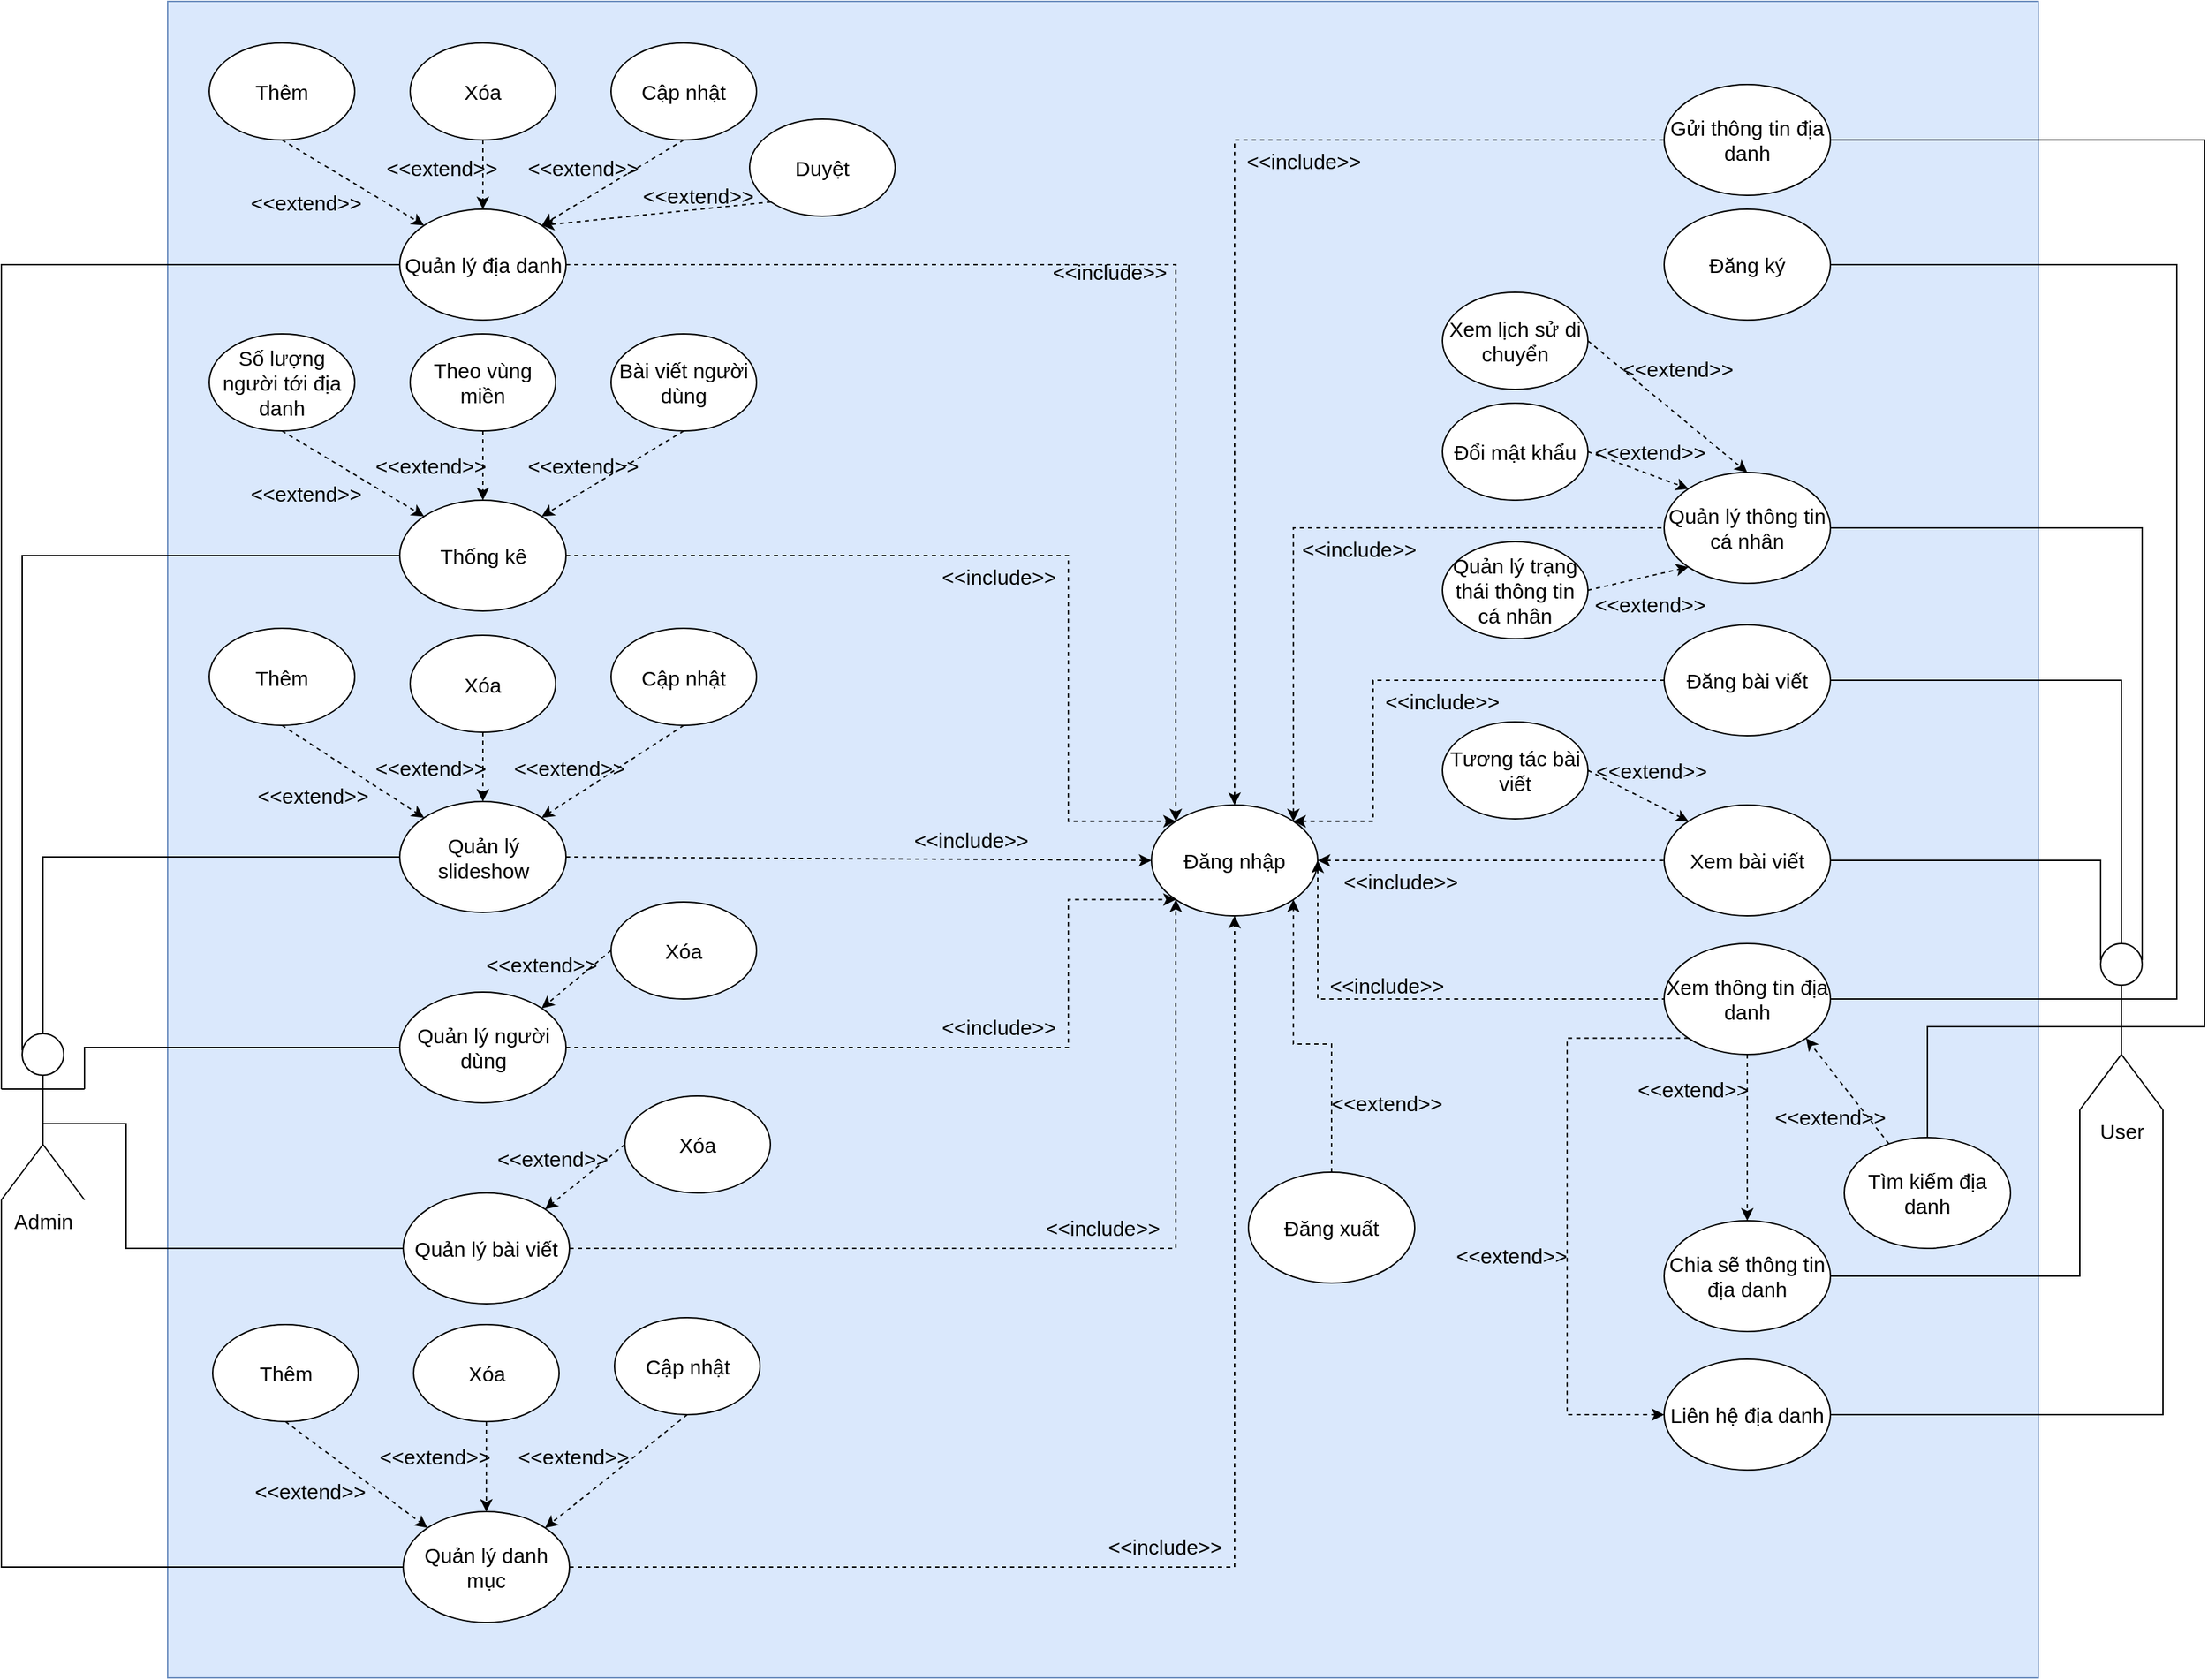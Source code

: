 <mxfile version="15.9.2" type="github" pages="2">
  <diagram id="ZoCcm9P61qJxw9AB6gbg" name="Use_Case">
    <mxGraphModel dx="2363" dy="2658" grid="1" gridSize="10" guides="1" tooltips="1" connect="1" arrows="1" fold="1" page="1" pageScale="1" pageWidth="827" pageHeight="1169" math="0" shadow="0">
      <root>
        <mxCell id="0" />
        <mxCell id="1" parent="0" />
        <mxCell id="cfHNII8UEnAriDM6BA4c-7" value="" style="rounded=0;whiteSpace=wrap;html=1;fontSize=15;fillColor=#dae8fc;strokeColor=#6c8ebf;" parent="1" vertex="1">
          <mxGeometry x="170" y="-140" width="1350" height="1210" as="geometry" />
        </mxCell>
        <mxCell id="fL3uRtifyiYJJLekXlYE-1" value="Admin" style="shape=umlActor;verticalLabelPosition=bottom;verticalAlign=top;html=1;outlineConnect=0;fontSize=15;" parent="1" vertex="1">
          <mxGeometry x="50" y="605" width="60" height="120" as="geometry" />
        </mxCell>
        <mxCell id="cfHNII8UEnAriDM6BA4c-1" value="User" style="shape=umlActor;verticalLabelPosition=bottom;verticalAlign=top;html=1;outlineConnect=0;fontSize=15;" parent="1" vertex="1">
          <mxGeometry x="1550" y="540" width="60" height="120" as="geometry" />
        </mxCell>
        <mxCell id="cfHNII8UEnAriDM6BA4c-2" value="Đăng ký" style="ellipse;whiteSpace=wrap;html=1;fontSize=15;" parent="1" vertex="1">
          <mxGeometry x="1250" y="10" width="120" height="80" as="geometry" />
        </mxCell>
        <mxCell id="cfHNII8UEnAriDM6BA4c-3" value="Đăng nhập" style="ellipse;whiteSpace=wrap;html=1;fontSize=15;" parent="1" vertex="1">
          <mxGeometry x="880" y="440" width="120" height="80" as="geometry" />
        </mxCell>
        <mxCell id="cfHNII8UEnAriDM6BA4c-4" value="Quản lý thông tin cá nhân" style="ellipse;whiteSpace=wrap;html=1;fontSize=15;" parent="1" vertex="1">
          <mxGeometry x="1250" y="200" width="120" height="80" as="geometry" />
        </mxCell>
        <mxCell id="cfHNII8UEnAriDM6BA4c-5" value="Đổi mật khẩu" style="ellipse;whiteSpace=wrap;html=1;fontSize=15;" parent="1" vertex="1">
          <mxGeometry x="1090" y="150" width="105" height="70" as="geometry" />
        </mxCell>
        <mxCell id="cfHNII8UEnAriDM6BA4c-6" value="" style="endArrow=none;html=1;rounded=0;fontSize=15;entryX=1;entryY=0.333;entryDx=0;entryDy=0;entryPerimeter=0;exitX=1;exitY=0.5;exitDx=0;exitDy=0;edgeStyle=orthogonalEdgeStyle;" parent="1" source="cfHNII8UEnAriDM6BA4c-2" target="cfHNII8UEnAriDM6BA4c-1" edge="1">
          <mxGeometry width="50" height="50" relative="1" as="geometry">
            <mxPoint x="1460" y="210" as="sourcePoint" />
            <mxPoint x="1510" y="160" as="targetPoint" />
          </mxGeometry>
        </mxCell>
        <mxCell id="cfHNII8UEnAriDM6BA4c-8" value="Đăng xuất" style="ellipse;whiteSpace=wrap;html=1;fontSize=15;" parent="1" vertex="1">
          <mxGeometry x="950" y="705" width="120" height="80" as="geometry" />
        </mxCell>
        <mxCell id="cfHNII8UEnAriDM6BA4c-10" value="" style="endArrow=classic;dashed=1;html=1;rounded=0;fontSize=15;entryX=1;entryY=1;entryDx=0;entryDy=0;exitX=0.5;exitY=0;exitDx=0;exitDy=0;endFill=1;edgeStyle=orthogonalEdgeStyle;" parent="1" source="cfHNII8UEnAriDM6BA4c-8" target="cfHNII8UEnAriDM6BA4c-3" edge="1">
          <mxGeometry width="50" height="50" relative="1" as="geometry">
            <mxPoint x="1440" y="70" as="sourcePoint" />
            <mxPoint x="1500" y="70" as="targetPoint" />
          </mxGeometry>
        </mxCell>
        <mxCell id="cfHNII8UEnAriDM6BA4c-13" value="Quản lý trạng thái thông tin cá nhân" style="ellipse;whiteSpace=wrap;html=1;fontSize=15;" parent="1" vertex="1">
          <mxGeometry x="1090" y="250" width="105" height="70" as="geometry" />
        </mxCell>
        <mxCell id="cfHNII8UEnAriDM6BA4c-15" value="Đăng bài viết" style="ellipse;whiteSpace=wrap;html=1;fontSize=15;" parent="1" vertex="1">
          <mxGeometry x="1250" y="310" width="120" height="80" as="geometry" />
        </mxCell>
        <mxCell id="cfHNII8UEnAriDM6BA4c-19" value="" style="endArrow=none;html=1;rounded=0;fontSize=15;entryX=0.75;entryY=0.1;entryDx=0;entryDy=0;entryPerimeter=0;exitX=1;exitY=0.5;exitDx=0;exitDy=0;edgeStyle=orthogonalEdgeStyle;" parent="1" source="cfHNII8UEnAriDM6BA4c-4" target="cfHNII8UEnAriDM6BA4c-1" edge="1">
          <mxGeometry width="50" height="50" relative="1" as="geometry">
            <mxPoint x="1510" y="100" as="sourcePoint" />
            <mxPoint x="1620" y="350" as="targetPoint" />
          </mxGeometry>
        </mxCell>
        <mxCell id="cfHNII8UEnAriDM6BA4c-20" value="" style="endArrow=classic;dashed=1;html=1;rounded=0;fontSize=15;entryX=0;entryY=0;entryDx=0;entryDy=0;exitX=1;exitY=0.5;exitDx=0;exitDy=0;endFill=1;" parent="1" source="cfHNII8UEnAriDM6BA4c-5" target="cfHNII8UEnAriDM6BA4c-4" edge="1">
          <mxGeometry width="50" height="50" relative="1" as="geometry">
            <mxPoint x="1320" y="10" as="sourcePoint" />
            <mxPoint x="1320" y="60" as="targetPoint" />
          </mxGeometry>
        </mxCell>
        <mxCell id="cfHNII8UEnAriDM6BA4c-21" value="" style="endArrow=classic;dashed=1;html=1;rounded=0;fontSize=15;entryX=0;entryY=1;entryDx=0;entryDy=0;exitX=1;exitY=0.5;exitDx=0;exitDy=0;endFill=1;" parent="1" source="cfHNII8UEnAriDM6BA4c-13" target="cfHNII8UEnAriDM6BA4c-4" edge="1">
          <mxGeometry width="50" height="50" relative="1" as="geometry">
            <mxPoint x="1330" y="20" as="sourcePoint" />
            <mxPoint x="1330" y="70" as="targetPoint" />
          </mxGeometry>
        </mxCell>
        <mxCell id="cfHNII8UEnAriDM6BA4c-22" value="" style="endArrow=none;html=1;rounded=0;fontSize=15;entryX=0.5;entryY=0;entryDx=0;entryDy=0;entryPerimeter=0;exitX=1;exitY=0.5;exitDx=0;exitDy=0;edgeStyle=orthogonalEdgeStyle;" parent="1" source="cfHNII8UEnAriDM6BA4c-15" target="cfHNII8UEnAriDM6BA4c-1" edge="1">
          <mxGeometry width="50" height="50" relative="1" as="geometry">
            <mxPoint x="1320" y="230" as="sourcePoint" />
            <mxPoint x="1605" y="422" as="targetPoint" />
            <Array as="points">
              <mxPoint x="1580" y="350" />
            </Array>
          </mxGeometry>
        </mxCell>
        <mxCell id="cfHNII8UEnAriDM6BA4c-23" value="Tương tác bài viết" style="ellipse;whiteSpace=wrap;html=1;fontSize=15;" parent="1" vertex="1">
          <mxGeometry x="1090" y="380" width="105" height="70" as="geometry" />
        </mxCell>
        <mxCell id="cfHNII8UEnAriDM6BA4c-25" value="Xem bài viết" style="ellipse;whiteSpace=wrap;html=1;fontSize=15;" parent="1" vertex="1">
          <mxGeometry x="1250" y="440" width="120" height="80" as="geometry" />
        </mxCell>
        <mxCell id="cfHNII8UEnAriDM6BA4c-27" value="Xem thông tin địa danh" style="ellipse;whiteSpace=wrap;html=1;fontSize=15;" parent="1" vertex="1">
          <mxGeometry x="1250" y="540" width="120" height="80" as="geometry" />
        </mxCell>
        <mxCell id="cfHNII8UEnAriDM6BA4c-28" value="Chia sẽ thông tin địa danh" style="ellipse;whiteSpace=wrap;html=1;fontSize=15;" parent="1" vertex="1">
          <mxGeometry x="1250" y="740" width="120" height="80" as="geometry" />
        </mxCell>
        <mxCell id="cfHNII8UEnAriDM6BA4c-29" value="" style="endArrow=classic;dashed=1;html=1;rounded=0;fontSize=15;entryX=0;entryY=0;entryDx=0;entryDy=0;exitX=1;exitY=0.5;exitDx=0;exitDy=0;endFill=1;" parent="1" source="cfHNII8UEnAriDM6BA4c-23" target="cfHNII8UEnAriDM6BA4c-25" edge="1">
          <mxGeometry width="50" height="50" relative="1" as="geometry">
            <mxPoint x="1205" y="255" as="sourcePoint" />
            <mxPoint x="1277.574" y="248.284" as="targetPoint" />
          </mxGeometry>
        </mxCell>
        <mxCell id="cfHNII8UEnAriDM6BA4c-31" value="" style="endArrow=none;html=1;rounded=0;fontSize=15;exitX=1;exitY=0.5;exitDx=0;exitDy=0;edgeStyle=orthogonalEdgeStyle;entryX=0;entryY=1;entryDx=0;entryDy=0;entryPerimeter=0;" parent="1" source="cfHNII8UEnAriDM6BA4c-28" target="cfHNII8UEnAriDM6BA4c-1" edge="1">
          <mxGeometry width="50" height="50" relative="1" as="geometry">
            <mxPoint x="1320" y="590" as="sourcePoint" />
            <mxPoint x="1550" y="560" as="targetPoint" />
            <Array as="points">
              <mxPoint x="1550" y="780" />
            </Array>
          </mxGeometry>
        </mxCell>
        <mxCell id="cfHNII8UEnAriDM6BA4c-32" value="Liên hệ địa danh" style="ellipse;whiteSpace=wrap;html=1;fontSize=15;" parent="1" vertex="1">
          <mxGeometry x="1250" y="840" width="120" height="80" as="geometry" />
        </mxCell>
        <mxCell id="cfHNII8UEnAriDM6BA4c-33" value="" style="endArrow=none;html=1;rounded=0;fontSize=15;exitX=1;exitY=0.5;exitDx=0;exitDy=0;edgeStyle=orthogonalEdgeStyle;" parent="1" source="cfHNII8UEnAriDM6BA4c-32" edge="1">
          <mxGeometry width="50" height="50" relative="1" as="geometry">
            <mxPoint x="1310" y="840" as="sourcePoint" />
            <mxPoint x="1610" y="660" as="targetPoint" />
            <Array as="points">
              <mxPoint x="1610" y="880" />
            </Array>
          </mxGeometry>
        </mxCell>
        <mxCell id="cfHNII8UEnAriDM6BA4c-34" value="" style="endArrow=none;dashed=1;html=1;rounded=0;fontSize=15;entryX=0;entryY=0.5;entryDx=0;entryDy=0;endFill=0;edgeStyle=orthogonalEdgeStyle;exitX=1;exitY=0;exitDx=0;exitDy=0;elbow=vertical;startArrow=classic;startFill=1;" parent="1" source="cfHNII8UEnAriDM6BA4c-3" target="cfHNII8UEnAriDM6BA4c-4" edge="1">
          <mxGeometry width="50" height="50" relative="1" as="geometry">
            <mxPoint x="920" y="480" as="sourcePoint" />
            <mxPoint x="1260" y="100" as="targetPoint" />
            <Array as="points">
              <mxPoint x="982" y="240" />
            </Array>
          </mxGeometry>
        </mxCell>
        <mxCell id="cfHNII8UEnAriDM6BA4c-35" value="" style="endArrow=none;dashed=1;html=1;rounded=0;fontSize=15;entryX=0;entryY=0.5;entryDx=0;entryDy=0;endFill=0;edgeStyle=orthogonalEdgeStyle;exitX=1;exitY=0;exitDx=0;exitDy=0;startArrow=classic;startFill=1;" parent="1" source="cfHNII8UEnAriDM6BA4c-3" target="cfHNII8UEnAriDM6BA4c-15" edge="1">
          <mxGeometry width="50" height="50" relative="1" as="geometry">
            <mxPoint x="930" y="470" as="sourcePoint" />
            <mxPoint x="1260" y="230" as="targetPoint" />
            <Array as="points">
              <mxPoint x="1040" y="452" />
              <mxPoint x="1040" y="350" />
            </Array>
          </mxGeometry>
        </mxCell>
        <mxCell id="cfHNII8UEnAriDM6BA4c-36" value="" style="endArrow=none;dashed=1;html=1;rounded=0;fontSize=15;entryX=0;entryY=0.5;entryDx=0;entryDy=0;endFill=0;edgeStyle=orthogonalEdgeStyle;exitX=1;exitY=0.5;exitDx=0;exitDy=0;startArrow=classic;startFill=1;" parent="1" source="cfHNII8UEnAriDM6BA4c-3" target="cfHNII8UEnAriDM6BA4c-25" edge="1">
          <mxGeometry width="50" height="50" relative="1" as="geometry">
            <mxPoint x="932.426" y="461.716" as="sourcePoint" />
            <mxPoint x="1260" y="350" as="targetPoint" />
            <Array as="points">
              <mxPoint x="1090" y="480" />
              <mxPoint x="1090" y="480" />
            </Array>
          </mxGeometry>
        </mxCell>
        <mxCell id="cfHNII8UEnAriDM6BA4c-37" value="" style="endArrow=none;dashed=1;html=1;rounded=0;fontSize=15;entryX=0;entryY=0.5;entryDx=0;entryDy=0;endFill=0;edgeStyle=orthogonalEdgeStyle;exitX=1;exitY=0.5;exitDx=0;exitDy=0;startArrow=classic;startFill=1;" parent="1" source="cfHNII8UEnAriDM6BA4c-3" target="cfHNII8UEnAriDM6BA4c-27" edge="1">
          <mxGeometry width="50" height="50" relative="1" as="geometry">
            <mxPoint x="922.426" y="478.284" as="sourcePoint" />
            <mxPoint x="1260" y="460" as="targetPoint" />
            <Array as="points">
              <mxPoint x="1000" y="580" />
            </Array>
          </mxGeometry>
        </mxCell>
        <mxCell id="cfHNII8UEnAriDM6BA4c-38" value="" style="endArrow=classic;dashed=1;html=1;rounded=0;fontSize=15;entryX=0.5;entryY=0;entryDx=0;entryDy=0;endFill=1;edgeStyle=orthogonalEdgeStyle;exitX=0.5;exitY=1;exitDx=0;exitDy=0;" parent="1" source="cfHNII8UEnAriDM6BA4c-27" target="cfHNII8UEnAriDM6BA4c-28" edge="1">
          <mxGeometry width="50" height="50" relative="1" as="geometry">
            <mxPoint x="932.426" y="488.284" as="sourcePoint" />
            <mxPoint x="1260" y="590" as="targetPoint" />
            <Array as="points">
              <mxPoint x="1310" y="650" />
              <mxPoint x="1310" y="650" />
            </Array>
          </mxGeometry>
        </mxCell>
        <mxCell id="cfHNII8UEnAriDM6BA4c-39" value="" style="endArrow=classic;dashed=1;html=1;rounded=0;fontSize=15;entryX=0;entryY=0.5;entryDx=0;entryDy=0;endFill=1;edgeStyle=orthogonalEdgeStyle;exitX=0;exitY=1;exitDx=0;exitDy=0;" parent="1" source="cfHNII8UEnAriDM6BA4c-27" target="cfHNII8UEnAriDM6BA4c-32" edge="1">
          <mxGeometry width="50" height="50" relative="1" as="geometry">
            <mxPoint x="890" y="500" as="sourcePoint" />
            <mxPoint x="1250" y="840" as="targetPoint" />
            <Array as="points">
              <mxPoint x="1180" y="608" />
              <mxPoint x="1180" y="880" />
            </Array>
          </mxGeometry>
        </mxCell>
        <mxCell id="cfHNII8UEnAriDM6BA4c-42" value="" style="endArrow=none;html=1;rounded=0;fontSize=15;entryX=0.25;entryY=0.1;entryDx=0;entryDy=0;exitX=1;exitY=0.5;exitDx=0;exitDy=0;edgeStyle=orthogonalEdgeStyle;entryPerimeter=0;" parent="1" source="cfHNII8UEnAriDM6BA4c-25" target="cfHNII8UEnAriDM6BA4c-1" edge="1">
          <mxGeometry width="50" height="50" relative="1" as="geometry">
            <mxPoint x="1320" y="360" as="sourcePoint" />
            <mxPoint x="1590" y="480" as="targetPoint" />
            <Array as="points">
              <mxPoint x="1565" y="480" />
            </Array>
          </mxGeometry>
        </mxCell>
        <mxCell id="cfHNII8UEnAriDM6BA4c-43" value="" style="endArrow=none;html=1;rounded=0;fontSize=15;entryX=0;entryY=0.333;entryDx=0;entryDy=0;exitX=1;exitY=0.5;exitDx=0;exitDy=0;edgeStyle=orthogonalEdgeStyle;entryPerimeter=0;" parent="1" source="cfHNII8UEnAriDM6BA4c-27" target="cfHNII8UEnAriDM6BA4c-1" edge="1">
          <mxGeometry width="50" height="50" relative="1" as="geometry">
            <mxPoint x="1320" y="490" as="sourcePoint" />
            <mxPoint x="1575" y="562.0" as="targetPoint" />
            <Array as="points">
              <mxPoint x="1440" y="580" />
              <mxPoint x="1440" y="580" />
            </Array>
          </mxGeometry>
        </mxCell>
        <mxCell id="cfHNII8UEnAriDM6BA4c-44" value="Tìm kiếm địa danh" style="ellipse;whiteSpace=wrap;html=1;fontSize=15;" parent="1" vertex="1">
          <mxGeometry x="1380" y="680" width="120" height="80" as="geometry" />
        </mxCell>
        <mxCell id="cfHNII8UEnAriDM6BA4c-45" value="" style="endArrow=none;html=1;rounded=0;fontSize=15;entryX=0.5;entryY=0.5;entryDx=0;entryDy=0;exitX=0.5;exitY=0;exitDx=0;exitDy=0;edgeStyle=orthogonalEdgeStyle;entryPerimeter=0;" parent="1" source="cfHNII8UEnAriDM6BA4c-44" target="cfHNII8UEnAriDM6BA4c-1" edge="1">
          <mxGeometry width="50" height="50" relative="1" as="geometry">
            <mxPoint x="1320" y="590.0" as="sourcePoint" />
            <mxPoint x="1560" y="590.0" as="targetPoint" />
            <Array as="points">
              <mxPoint x="1440" y="600" />
            </Array>
          </mxGeometry>
        </mxCell>
        <mxCell id="cfHNII8UEnAriDM6BA4c-46" value="" style="endArrow=classic;dashed=1;html=1;rounded=0;fontSize=15;entryX=1;entryY=1;entryDx=0;entryDy=0;endFill=1;" parent="1" source="cfHNII8UEnAriDM6BA4c-44" target="cfHNII8UEnAriDM6BA4c-27" edge="1">
          <mxGeometry width="50" height="50" relative="1" as="geometry">
            <mxPoint x="1320" y="630.0" as="sourcePoint" />
            <mxPoint x="1320" y="800.0" as="targetPoint" />
          </mxGeometry>
        </mxCell>
        <mxCell id="cfHNII8UEnAriDM6BA4c-48" value="&amp;lt;&amp;lt;extend&amp;gt;&amp;gt;" style="text;html=1;strokeColor=none;fillColor=none;align=center;verticalAlign=middle;whiteSpace=wrap;rounded=0;fontSize=15;rotation=0;" parent="1" vertex="1">
          <mxGeometry x="1211" y="400" width="60" height="30" as="geometry" />
        </mxCell>
        <mxCell id="cfHNII8UEnAriDM6BA4c-49" value="&amp;lt;&amp;lt;extend&amp;gt;&amp;gt;" style="text;html=1;strokeColor=none;fillColor=none;align=center;verticalAlign=middle;whiteSpace=wrap;rounded=0;fontSize=15;rotation=0;" parent="1" vertex="1">
          <mxGeometry x="1210" y="280" width="60" height="30" as="geometry" />
        </mxCell>
        <mxCell id="cfHNII8UEnAriDM6BA4c-50" value="&amp;lt;&amp;lt;extend&amp;gt;&amp;gt;" style="text;html=1;strokeColor=none;fillColor=none;align=center;verticalAlign=middle;whiteSpace=wrap;rounded=0;fontSize=15;rotation=0;" parent="1" vertex="1">
          <mxGeometry x="1210" y="170" width="60" height="30" as="geometry" />
        </mxCell>
        <mxCell id="cfHNII8UEnAriDM6BA4c-51" value="&amp;lt;&amp;lt;extend&amp;gt;&amp;gt;" style="text;html=1;align=center;verticalAlign=middle;whiteSpace=wrap;rounded=0;fontSize=15;rotation=0;" parent="1" vertex="1">
          <mxGeometry x="1340" y="650" width="60" height="30" as="geometry" />
        </mxCell>
        <mxCell id="cfHNII8UEnAriDM6BA4c-52" value="&amp;lt;&amp;lt;extend&amp;gt;&amp;gt;" style="text;html=1;strokeColor=none;fillColor=none;align=center;verticalAlign=middle;whiteSpace=wrap;rounded=0;fontSize=15;rotation=0;" parent="1" vertex="1">
          <mxGeometry x="1241" y="630" width="60" height="30" as="geometry" />
        </mxCell>
        <mxCell id="cfHNII8UEnAriDM6BA4c-53" value="&amp;lt;&amp;lt;extend&amp;gt;&amp;gt;" style="text;html=1;strokeColor=none;fillColor=none;align=center;verticalAlign=middle;whiteSpace=wrap;rounded=0;fontSize=15;rotation=0;" parent="1" vertex="1">
          <mxGeometry x="1110" y="750" width="60" height="30" as="geometry" />
        </mxCell>
        <mxCell id="cfHNII8UEnAriDM6BA4c-55" value="&amp;lt;&amp;lt;include&amp;gt;&amp;gt;" style="text;html=1;strokeColor=none;fillColor=none;align=center;verticalAlign=middle;whiteSpace=wrap;rounded=0;fontSize=15;rotation=0;" parent="1" vertex="1">
          <mxGeometry x="1030" y="480" width="60" height="30" as="geometry" />
        </mxCell>
        <mxCell id="cfHNII8UEnAriDM6BA4c-56" value="&amp;lt;&amp;lt;include&amp;gt;&amp;gt;" style="text;html=1;strokeColor=none;fillColor=none;align=center;verticalAlign=middle;whiteSpace=wrap;rounded=0;fontSize=15;rotation=0;" parent="1" vertex="1">
          <mxGeometry x="1060" y="350" width="60" height="30" as="geometry" />
        </mxCell>
        <mxCell id="cfHNII8UEnAriDM6BA4c-57" value="&amp;lt;&amp;lt;include&amp;gt;&amp;gt;" style="text;html=1;strokeColor=none;fillColor=none;align=center;verticalAlign=middle;whiteSpace=wrap;rounded=0;fontSize=15;rotation=0;" parent="1" vertex="1">
          <mxGeometry x="1000" y="240" width="60" height="30" as="geometry" />
        </mxCell>
        <mxCell id="cfHNII8UEnAriDM6BA4c-59" value="&amp;lt;&amp;lt;include&amp;gt;&amp;gt;" style="text;html=1;strokeColor=none;fillColor=none;align=center;verticalAlign=middle;whiteSpace=wrap;rounded=0;fontSize=15;rotation=0;" parent="1" vertex="1">
          <mxGeometry x="1020" y="555" width="60" height="30" as="geometry" />
        </mxCell>
        <mxCell id="cfHNII8UEnAriDM6BA4c-60" value="&amp;lt;&amp;lt;extend&amp;gt;&amp;gt;" style="text;html=1;strokeColor=none;fillColor=none;align=center;verticalAlign=middle;whiteSpace=wrap;rounded=0;fontSize=15;rotation=0;" parent="1" vertex="1">
          <mxGeometry x="1020" y="640" width="60" height="30" as="geometry" />
        </mxCell>
        <mxCell id="qRmpvrgM4rmU2NHmgTyy-1" value="Quản lý địa danh" style="ellipse;whiteSpace=wrap;html=1;fontSize=15;" parent="1" vertex="1">
          <mxGeometry x="337.5" y="10" width="120" height="80" as="geometry" />
        </mxCell>
        <mxCell id="qRmpvrgM4rmU2NHmgTyy-2" value="Thêm" style="ellipse;whiteSpace=wrap;html=1;fontSize=15;" parent="1" vertex="1">
          <mxGeometry x="200" y="-110" width="105" height="70" as="geometry" />
        </mxCell>
        <mxCell id="qRmpvrgM4rmU2NHmgTyy-3" value="Xóa" style="ellipse;whiteSpace=wrap;html=1;fontSize=15;" parent="1" vertex="1">
          <mxGeometry x="345" y="-110" width="105" height="70" as="geometry" />
        </mxCell>
        <mxCell id="qRmpvrgM4rmU2NHmgTyy-4" value="Cập nhật" style="ellipse;whiteSpace=wrap;html=1;fontSize=15;" parent="1" vertex="1">
          <mxGeometry x="490" y="-110" width="105" height="70" as="geometry" />
        </mxCell>
        <mxCell id="qRmpvrgM4rmU2NHmgTyy-5" value="" style="endArrow=classic;dashed=1;html=1;rounded=0;fontSize=15;entryX=0.5;entryY=0;entryDx=0;entryDy=0;exitX=0.5;exitY=1;exitDx=0;exitDy=0;endFill=1;" parent="1" source="qRmpvrgM4rmU2NHmgTyy-3" target="qRmpvrgM4rmU2NHmgTyy-1" edge="1">
          <mxGeometry width="50" height="50" relative="1" as="geometry">
            <mxPoint x="750.0" y="30" as="sourcePoint" />
            <mxPoint x="822.574" y="56.716" as="targetPoint" />
          </mxGeometry>
        </mxCell>
        <mxCell id="qRmpvrgM4rmU2NHmgTyy-6" value="" style="endArrow=classic;dashed=1;html=1;rounded=0;fontSize=15;entryX=1;entryY=0;entryDx=0;entryDy=0;exitX=0.5;exitY=1;exitDx=0;exitDy=0;endFill=1;" parent="1" source="qRmpvrgM4rmU2NHmgTyy-4" target="qRmpvrgM4rmU2NHmgTyy-1" edge="1">
          <mxGeometry width="50" height="50" relative="1" as="geometry">
            <mxPoint x="407.5" y="-30" as="sourcePoint" />
            <mxPoint x="407.5" y="40" as="targetPoint" />
          </mxGeometry>
        </mxCell>
        <mxCell id="qRmpvrgM4rmU2NHmgTyy-7" value="" style="endArrow=classic;dashed=1;html=1;rounded=0;fontSize=15;entryX=0;entryY=0;entryDx=0;entryDy=0;exitX=0.5;exitY=1;exitDx=0;exitDy=0;endFill=1;" parent="1" source="qRmpvrgM4rmU2NHmgTyy-2" target="qRmpvrgM4rmU2NHmgTyy-1" edge="1">
          <mxGeometry width="50" height="50" relative="1" as="geometry">
            <mxPoint x="417.5" y="-20" as="sourcePoint" />
            <mxPoint x="417.5" y="50" as="targetPoint" />
          </mxGeometry>
        </mxCell>
        <mxCell id="qRmpvrgM4rmU2NHmgTyy-8" value="Thống kê" style="ellipse;whiteSpace=wrap;html=1;fontSize=15;" parent="1" vertex="1">
          <mxGeometry x="337.5" y="220" width="120" height="80" as="geometry" />
        </mxCell>
        <mxCell id="qRmpvrgM4rmU2NHmgTyy-9" value="Duyệt" style="ellipse;whiteSpace=wrap;html=1;fontSize=15;" parent="1" vertex="1">
          <mxGeometry x="590" y="-55" width="105" height="70" as="geometry" />
        </mxCell>
        <mxCell id="qRmpvrgM4rmU2NHmgTyy-10" value="" style="endArrow=classic;dashed=1;html=1;rounded=0;fontSize=15;exitX=0;exitY=1;exitDx=0;exitDy=0;endFill=1;entryX=1;entryY=0;entryDx=0;entryDy=0;" parent="1" source="qRmpvrgM4rmU2NHmgTyy-9" edge="1" target="qRmpvrgM4rmU2NHmgTyy-1">
          <mxGeometry width="50" height="50" relative="1" as="geometry">
            <mxPoint x="562.5" y="-30" as="sourcePoint" />
            <mxPoint x="440" y="40" as="targetPoint" />
          </mxGeometry>
        </mxCell>
        <mxCell id="qRmpvrgM4rmU2NHmgTyy-11" value="Gửi thông tin địa danh" style="ellipse;whiteSpace=wrap;html=1;fontSize=15;" parent="1" vertex="1">
          <mxGeometry x="1250" y="-80" width="120" height="80" as="geometry" />
        </mxCell>
        <mxCell id="qRmpvrgM4rmU2NHmgTyy-12" value="" style="endArrow=none;html=1;rounded=0;fontSize=15;entryX=0.5;entryY=0.5;entryDx=0;entryDy=0;entryPerimeter=0;exitX=1;exitY=0.5;exitDx=0;exitDy=0;edgeStyle=orthogonalEdgeStyle;" parent="1" source="qRmpvrgM4rmU2NHmgTyy-11" target="cfHNII8UEnAriDM6BA4c-1" edge="1">
          <mxGeometry width="50" height="50" relative="1" as="geometry">
            <mxPoint x="1380" y="130" as="sourcePoint" />
            <mxPoint x="1620" y="590" as="targetPoint" />
            <Array as="points">
              <mxPoint x="1640" y="-40" />
              <mxPoint x="1640" y="600" />
            </Array>
          </mxGeometry>
        </mxCell>
        <mxCell id="qRmpvrgM4rmU2NHmgTyy-14" value="" style="endArrow=none;dashed=1;html=1;rounded=0;fontSize=15;entryX=0;entryY=0.5;entryDx=0;entryDy=0;endFill=0;edgeStyle=orthogonalEdgeStyle;exitX=0.5;exitY=0;exitDx=0;exitDy=0;elbow=vertical;startArrow=classic;startFill=1;" parent="1" source="cfHNII8UEnAriDM6BA4c-3" target="qRmpvrgM4rmU2NHmgTyy-11" edge="1">
          <mxGeometry width="50" height="50" relative="1" as="geometry">
            <mxPoint x="992.426" y="461.716" as="sourcePoint" />
            <mxPoint x="1260" y="250" as="targetPoint" />
            <Array as="points">
              <mxPoint x="940" y="-40" />
            </Array>
          </mxGeometry>
        </mxCell>
        <mxCell id="qRmpvrgM4rmU2NHmgTyy-15" value="&amp;lt;&amp;lt;include&amp;gt;&amp;gt;" style="text;html=1;strokeColor=none;fillColor=none;align=center;verticalAlign=middle;whiteSpace=wrap;rounded=0;fontSize=15;rotation=0;" parent="1" vertex="1">
          <mxGeometry x="960" y="-40" width="60" height="30" as="geometry" />
        </mxCell>
        <mxCell id="qRmpvrgM4rmU2NHmgTyy-17" value="Số lượng người tới địa danh" style="ellipse;whiteSpace=wrap;html=1;fontSize=15;" parent="1" vertex="1">
          <mxGeometry x="200" y="100" width="105" height="70" as="geometry" />
        </mxCell>
        <mxCell id="qRmpvrgM4rmU2NHmgTyy-18" value="Theo vùng miền&lt;span style=&quot;color: rgba(0 , 0 , 0 , 0) ; font-family: monospace ; font-size: 0px&quot;&gt;%3CmxGraphModel%3E%3Croot%3E%3CmxCell%20id%3D%220%22%2F%3E%3CmxCell%20id%3D%221%22%20parent%3D%220%22%2F%3E%3CmxCell%20id%3D%222%22%20value%3D%22S%E1%BB%91%20l%C6%B0%E1%BB%A3ng%20ng%C6%B0%E1%BB%9Di%20t%E1%BB%9Bi%20%C4%91%E1%BB%8Ba%20danh%22%20style%3D%22ellipse%3BwhiteSpace%3Dwrap%3Bhtml%3D1%3BfontSize%3D15%3B%22%20vertex%3D%221%22%20parent%3D%221%22%3E%3CmxGeometry%20x%3D%22225%22%20y%3D%22240%22%20width%3D%22105%22%20height%3D%2270%22%20as%3D%22geometry%22%2F%3E%3C%2FmxCell%3E%3C%2Froot%3E%3C%2FmxGraphModel%3E&lt;/span&gt;" style="ellipse;whiteSpace=wrap;html=1;fontSize=15;" parent="1" vertex="1">
          <mxGeometry x="345" y="100" width="105" height="70" as="geometry" />
        </mxCell>
        <mxCell id="qRmpvrgM4rmU2NHmgTyy-19" value="Bài viết người dùng" style="ellipse;whiteSpace=wrap;html=1;fontSize=15;" parent="1" vertex="1">
          <mxGeometry x="490" y="100" width="105" height="70" as="geometry" />
        </mxCell>
        <mxCell id="qRmpvrgM4rmU2NHmgTyy-20" value="" style="endArrow=classic;dashed=1;html=1;rounded=0;fontSize=15;entryX=0;entryY=0;entryDx=0;entryDy=0;exitX=0.5;exitY=1;exitDx=0;exitDy=0;endFill=1;" parent="1" source="qRmpvrgM4rmU2NHmgTyy-17" target="qRmpvrgM4rmU2NHmgTyy-8" edge="1">
          <mxGeometry width="50" height="50" relative="1" as="geometry">
            <mxPoint x="262.5" y="-60" as="sourcePoint" />
            <mxPoint x="365.074" y="21.716" as="targetPoint" />
          </mxGeometry>
        </mxCell>
        <mxCell id="qRmpvrgM4rmU2NHmgTyy-21" value="" style="endArrow=classic;dashed=1;html=1;rounded=0;fontSize=15;entryX=0.5;entryY=0;entryDx=0;entryDy=0;exitX=0.5;exitY=1;exitDx=0;exitDy=0;endFill=1;" parent="1" source="qRmpvrgM4rmU2NHmgTyy-18" target="qRmpvrgM4rmU2NHmgTyy-8" edge="1">
          <mxGeometry width="50" height="50" relative="1" as="geometry">
            <mxPoint x="407.5" y="-60" as="sourcePoint" />
            <mxPoint x="407.5" y="10" as="targetPoint" />
          </mxGeometry>
        </mxCell>
        <mxCell id="qRmpvrgM4rmU2NHmgTyy-22" value="" style="endArrow=classic;dashed=1;html=1;rounded=0;fontSize=15;entryX=1;entryY=0;entryDx=0;entryDy=0;exitX=0.5;exitY=1;exitDx=0;exitDy=0;endFill=1;" parent="1" source="qRmpvrgM4rmU2NHmgTyy-19" target="qRmpvrgM4rmU2NHmgTyy-8" edge="1">
          <mxGeometry width="50" height="50" relative="1" as="geometry">
            <mxPoint x="417.5" y="-50" as="sourcePoint" />
            <mxPoint x="417.5" y="20" as="targetPoint" />
          </mxGeometry>
        </mxCell>
        <mxCell id="qRmpvrgM4rmU2NHmgTyy-23" value="Xem lịch sử di chuyển" style="ellipse;whiteSpace=wrap;html=1;fontSize=15;" parent="1" vertex="1">
          <mxGeometry x="1090" y="70" width="105" height="70" as="geometry" />
        </mxCell>
        <mxCell id="qRmpvrgM4rmU2NHmgTyy-24" value="" style="endArrow=classic;dashed=1;html=1;rounded=0;fontSize=15;entryX=0.5;entryY=0;entryDx=0;entryDy=0;exitX=1;exitY=0.5;exitDx=0;exitDy=0;endFill=1;" parent="1" source="qRmpvrgM4rmU2NHmgTyy-23" target="cfHNII8UEnAriDM6BA4c-4" edge="1">
          <mxGeometry width="50" height="50" relative="1" as="geometry">
            <mxPoint x="1205.0" y="195" as="sourcePoint" />
            <mxPoint x="1277.574" y="221.716" as="targetPoint" />
          </mxGeometry>
        </mxCell>
        <mxCell id="qRmpvrgM4rmU2NHmgTyy-25" value="&amp;lt;&amp;lt;extend&amp;gt;&amp;gt;" style="text;html=1;strokeColor=none;fillColor=none;align=center;verticalAlign=middle;whiteSpace=wrap;rounded=0;fontSize=15;rotation=0;" parent="1" vertex="1">
          <mxGeometry x="1230" y="110" width="60" height="30" as="geometry" />
        </mxCell>
        <mxCell id="qRmpvrgM4rmU2NHmgTyy-26" value="&amp;lt;&amp;lt;extend&amp;gt;&amp;gt;" style="text;html=1;strokeColor=none;fillColor=none;align=center;verticalAlign=middle;whiteSpace=wrap;rounded=0;fontSize=15;rotation=0;" parent="1" vertex="1">
          <mxGeometry x="337.5" y="-35" width="60" height="30" as="geometry" />
        </mxCell>
        <mxCell id="qRmpvrgM4rmU2NHmgTyy-27" value="&amp;lt;&amp;lt;extend&amp;gt;&amp;gt;" style="text;html=1;strokeColor=none;fillColor=none;align=center;verticalAlign=middle;whiteSpace=wrap;rounded=0;fontSize=15;rotation=0;" parent="1" vertex="1">
          <mxGeometry x="240" y="-10" width="60" height="30" as="geometry" />
        </mxCell>
        <mxCell id="qRmpvrgM4rmU2NHmgTyy-28" value="&amp;lt;&amp;lt;extend&amp;gt;&amp;gt;" style="text;html=1;strokeColor=none;fillColor=none;align=center;verticalAlign=middle;whiteSpace=wrap;rounded=0;fontSize=15;rotation=0;" parent="1" vertex="1">
          <mxGeometry x="440" y="-35" width="60" height="30" as="geometry" />
        </mxCell>
        <mxCell id="qRmpvrgM4rmU2NHmgTyy-29" value="&amp;lt;&amp;lt;extend&amp;gt;&amp;gt;" style="text;html=1;strokeColor=none;fillColor=none;align=center;verticalAlign=middle;whiteSpace=wrap;rounded=0;fontSize=15;rotation=0;" parent="1" vertex="1">
          <mxGeometry x="522.5" y="-15" width="60" height="30" as="geometry" />
        </mxCell>
        <mxCell id="qRmpvrgM4rmU2NHmgTyy-30" value="&amp;lt;&amp;lt;extend&amp;gt;&amp;gt;" style="text;html=1;strokeColor=none;fillColor=none;align=center;verticalAlign=middle;whiteSpace=wrap;rounded=0;fontSize=15;rotation=0;" parent="1" vertex="1">
          <mxGeometry x="240" y="200" width="60" height="30" as="geometry" />
        </mxCell>
        <mxCell id="qRmpvrgM4rmU2NHmgTyy-31" value="&amp;lt;&amp;lt;extend&amp;gt;&amp;gt;" style="text;html=1;strokeColor=none;fillColor=none;align=center;verticalAlign=middle;whiteSpace=wrap;rounded=0;fontSize=15;rotation=0;" parent="1" vertex="1">
          <mxGeometry x="330" y="180" width="60" height="30" as="geometry" />
        </mxCell>
        <mxCell id="qRmpvrgM4rmU2NHmgTyy-32" value="&amp;lt;&amp;lt;extend&amp;gt;&amp;gt;" style="text;html=1;strokeColor=none;fillColor=none;align=center;verticalAlign=middle;whiteSpace=wrap;rounded=0;fontSize=15;rotation=0;" parent="1" vertex="1">
          <mxGeometry x="440" y="180" width="60" height="30" as="geometry" />
        </mxCell>
        <mxCell id="qRmpvrgM4rmU2NHmgTyy-33" value="Quản lý slideshow" style="ellipse;whiteSpace=wrap;html=1;fontSize=15;" parent="1" vertex="1">
          <mxGeometry x="337.5" y="437.5" width="120" height="80" as="geometry" />
        </mxCell>
        <mxCell id="qRmpvrgM4rmU2NHmgTyy-34" value="Thêm" style="ellipse;whiteSpace=wrap;html=1;fontSize=15;" parent="1" vertex="1">
          <mxGeometry x="200" y="312.5" width="105" height="70" as="geometry" />
        </mxCell>
        <mxCell id="qRmpvrgM4rmU2NHmgTyy-35" value="Xóa" style="ellipse;whiteSpace=wrap;html=1;fontSize=15;" parent="1" vertex="1">
          <mxGeometry x="345" y="317.5" width="105" height="70" as="geometry" />
        </mxCell>
        <mxCell id="qRmpvrgM4rmU2NHmgTyy-37" value="Quản lý danh mục" style="ellipse;whiteSpace=wrap;html=1;fontSize=15;" parent="1" vertex="1">
          <mxGeometry x="340" y="950" width="120" height="80" as="geometry" />
        </mxCell>
        <mxCell id="qRmpvrgM4rmU2NHmgTyy-38" value="" style="endArrow=classic;dashed=1;html=1;rounded=0;fontSize=15;entryX=0;entryY=0;entryDx=0;entryDy=0;exitX=0.5;exitY=1;exitDx=0;exitDy=0;endFill=1;" parent="1" source="qRmpvrgM4rmU2NHmgTyy-34" target="qRmpvrgM4rmU2NHmgTyy-33" edge="1">
          <mxGeometry width="50" height="50" relative="1" as="geometry">
            <mxPoint x="552.5" y="132.5" as="sourcePoint" />
            <mxPoint x="449.926" y="214.216" as="targetPoint" />
          </mxGeometry>
        </mxCell>
        <mxCell id="qRmpvrgM4rmU2NHmgTyy-39" value="" style="endArrow=classic;dashed=1;html=1;rounded=0;fontSize=15;entryX=0.5;entryY=0;entryDx=0;entryDy=0;exitX=0.5;exitY=1;exitDx=0;exitDy=0;endFill=1;" parent="1" source="qRmpvrgM4rmU2NHmgTyy-35" target="qRmpvrgM4rmU2NHmgTyy-33" edge="1">
          <mxGeometry width="50" height="50" relative="1" as="geometry">
            <mxPoint x="562.5" y="142.5" as="sourcePoint" />
            <mxPoint x="459.926" y="224.216" as="targetPoint" />
          </mxGeometry>
        </mxCell>
        <mxCell id="qRmpvrgM4rmU2NHmgTyy-40" value="&amp;lt;&amp;lt;extend&amp;gt;&amp;gt;" style="text;html=1;strokeColor=none;fillColor=none;align=center;verticalAlign=middle;whiteSpace=wrap;rounded=0;fontSize=15;rotation=0;" parent="1" vertex="1">
          <mxGeometry x="245" y="417.5" width="60" height="30" as="geometry" />
        </mxCell>
        <mxCell id="qRmpvrgM4rmU2NHmgTyy-41" value="&amp;lt;&amp;lt;extend&amp;gt;&amp;gt;" style="text;html=1;strokeColor=none;fillColor=none;align=center;verticalAlign=middle;whiteSpace=wrap;rounded=0;fontSize=15;rotation=0;" parent="1" vertex="1">
          <mxGeometry x="330" y="397.5" width="60" height="30" as="geometry" />
        </mxCell>
        <mxCell id="qRmpvrgM4rmU2NHmgTyy-42" value="Thêm" style="ellipse;whiteSpace=wrap;html=1;fontSize=15;" parent="1" vertex="1">
          <mxGeometry x="202.5" y="815" width="105" height="70" as="geometry" />
        </mxCell>
        <mxCell id="qRmpvrgM4rmU2NHmgTyy-43" value="Xóa" style="ellipse;whiteSpace=wrap;html=1;fontSize=15;" parent="1" vertex="1">
          <mxGeometry x="347.5" y="815" width="105" height="70" as="geometry" />
        </mxCell>
        <mxCell id="qRmpvrgM4rmU2NHmgTyy-44" value="" style="endArrow=classic;dashed=1;html=1;rounded=0;fontSize=15;entryX=0.5;entryY=0;entryDx=0;entryDy=0;exitX=0.5;exitY=1;exitDx=0;exitDy=0;endFill=1;" parent="1" source="qRmpvrgM4rmU2NHmgTyy-43" target="qRmpvrgM4rmU2NHmgTyy-37" edge="1">
          <mxGeometry width="50" height="50" relative="1" as="geometry">
            <mxPoint x="555" y="650" as="sourcePoint" />
            <mxPoint x="452.426" y="731.716" as="targetPoint" />
          </mxGeometry>
        </mxCell>
        <mxCell id="qRmpvrgM4rmU2NHmgTyy-45" value="" style="endArrow=classic;dashed=1;html=1;rounded=0;fontSize=15;entryX=0;entryY=0;entryDx=0;entryDy=0;exitX=0.5;exitY=1;exitDx=0;exitDy=0;endFill=1;" parent="1" source="qRmpvrgM4rmU2NHmgTyy-42" target="qRmpvrgM4rmU2NHmgTyy-37" edge="1">
          <mxGeometry width="50" height="50" relative="1" as="geometry">
            <mxPoint x="565" y="660" as="sourcePoint" />
            <mxPoint x="462.426" y="741.716" as="targetPoint" />
          </mxGeometry>
        </mxCell>
        <mxCell id="qRmpvrgM4rmU2NHmgTyy-46" value="&amp;lt;&amp;lt;extend&amp;gt;&amp;gt;" style="text;html=1;strokeColor=none;fillColor=none;align=center;verticalAlign=middle;whiteSpace=wrap;rounded=0;fontSize=15;rotation=0;" parent="1" vertex="1">
          <mxGeometry x="332.5" y="895" width="60" height="30" as="geometry" />
        </mxCell>
        <mxCell id="qRmpvrgM4rmU2NHmgTyy-47" value="&amp;lt;&amp;lt;extend&amp;gt;&amp;gt;" style="text;html=1;strokeColor=none;fillColor=none;align=center;verticalAlign=middle;whiteSpace=wrap;rounded=0;fontSize=15;rotation=0;" parent="1" vertex="1">
          <mxGeometry x="242.5" y="920" width="60" height="30" as="geometry" />
        </mxCell>
        <mxCell id="qRmpvrgM4rmU2NHmgTyy-48" value="" style="endArrow=none;html=1;rounded=0;fontSize=15;exitX=0;exitY=1;exitDx=0;exitDy=0;exitPerimeter=0;entryX=0;entryY=0.5;entryDx=0;entryDy=0;edgeStyle=orthogonalEdgeStyle;" parent="1" source="fL3uRtifyiYJJLekXlYE-1" target="qRmpvrgM4rmU2NHmgTyy-37" edge="1">
          <mxGeometry width="50" height="50" relative="1" as="geometry">
            <mxPoint x="490" y="630" as="sourcePoint" />
            <mxPoint x="540" y="580" as="targetPoint" />
          </mxGeometry>
        </mxCell>
        <mxCell id="qRmpvrgM4rmU2NHmgTyy-49" value="" style="endArrow=none;html=1;rounded=0;fontSize=15;exitX=0.5;exitY=0;exitDx=0;exitDy=0;exitPerimeter=0;entryX=0;entryY=0.5;entryDx=0;entryDy=0;edgeStyle=orthogonalEdgeStyle;" parent="1" source="fL3uRtifyiYJJLekXlYE-1" target="qRmpvrgM4rmU2NHmgTyy-33" edge="1">
          <mxGeometry width="50" height="50" relative="1" as="geometry">
            <mxPoint x="120" y="670" as="sourcePoint" />
            <mxPoint x="347.5" y="870" as="targetPoint" />
          </mxGeometry>
        </mxCell>
        <mxCell id="qRmpvrgM4rmU2NHmgTyy-50" value="" style="endArrow=none;html=1;rounded=0;fontSize=15;entryX=0;entryY=0.5;entryDx=0;entryDy=0;edgeStyle=orthogonalEdgeStyle;exitX=0;exitY=0.333;exitDx=0;exitDy=0;exitPerimeter=0;" parent="1" source="fL3uRtifyiYJJLekXlYE-1" target="qRmpvrgM4rmU2NHmgTyy-1" edge="1">
          <mxGeometry width="50" height="50" relative="1" as="geometry">
            <mxPoint x="10" y="440" as="sourcePoint" />
            <mxPoint x="347.5" y="610" as="targetPoint" />
            <Array as="points">
              <mxPoint x="50" y="50" />
            </Array>
          </mxGeometry>
        </mxCell>
        <mxCell id="qRmpvrgM4rmU2NHmgTyy-51" value="" style="endArrow=none;html=1;rounded=0;fontSize=15;entryX=0;entryY=0.5;entryDx=0;entryDy=0;edgeStyle=orthogonalEdgeStyle;exitX=0.25;exitY=0.1;exitDx=0;exitDy=0;exitPerimeter=0;" parent="1" source="fL3uRtifyiYJJLekXlYE-1" target="qRmpvrgM4rmU2NHmgTyy-8" edge="1">
          <mxGeometry width="50" height="50" relative="1" as="geometry">
            <mxPoint x="60" y="590" as="sourcePoint" />
            <mxPoint x="347.5" y="150" as="targetPoint" />
            <Array as="points">
              <mxPoint x="65" y="260" />
            </Array>
          </mxGeometry>
        </mxCell>
        <mxCell id="LSRM4u0SAl1MgefFADMd-1" value="Cập nhật" style="ellipse;whiteSpace=wrap;html=1;fontSize=15;" vertex="1" parent="1">
          <mxGeometry x="490" y="312.5" width="105" height="70" as="geometry" />
        </mxCell>
        <mxCell id="LSRM4u0SAl1MgefFADMd-3" value="" style="endArrow=classic;dashed=1;html=1;rounded=0;fontSize=15;entryX=1;entryY=0;entryDx=0;entryDy=0;exitX=0.5;exitY=1;exitDx=0;exitDy=0;endFill=1;" edge="1" parent="1" source="LSRM4u0SAl1MgefFADMd-1" target="qRmpvrgM4rmU2NHmgTyy-33">
          <mxGeometry width="50" height="50" relative="1" as="geometry">
            <mxPoint x="262.5" y="392.5" as="sourcePoint" />
            <mxPoint x="365.074" y="469.216" as="targetPoint" />
          </mxGeometry>
        </mxCell>
        <mxCell id="LSRM4u0SAl1MgefFADMd-4" value="&amp;lt;&amp;lt;extend&amp;gt;&amp;gt;" style="text;html=1;strokeColor=none;fillColor=none;align=center;verticalAlign=middle;whiteSpace=wrap;rounded=0;fontSize=15;rotation=0;" vertex="1" parent="1">
          <mxGeometry x="430" y="397.5" width="60" height="30" as="geometry" />
        </mxCell>
        <mxCell id="LSRM4u0SAl1MgefFADMd-5" value="Cập nhật" style="ellipse;whiteSpace=wrap;html=1;fontSize=15;" vertex="1" parent="1">
          <mxGeometry x="492.5" y="810" width="105" height="70" as="geometry" />
        </mxCell>
        <mxCell id="LSRM4u0SAl1MgefFADMd-6" value="" style="endArrow=classic;dashed=1;html=1;rounded=0;fontSize=15;entryX=1;entryY=0;entryDx=0;entryDy=0;exitX=0.5;exitY=1;exitDx=0;exitDy=0;endFill=1;" edge="1" parent="1" source="LSRM4u0SAl1MgefFADMd-5" target="qRmpvrgM4rmU2NHmgTyy-37">
          <mxGeometry width="50" height="50" relative="1" as="geometry">
            <mxPoint x="410.0" y="895" as="sourcePoint" />
            <mxPoint x="410.0" y="960" as="targetPoint" />
          </mxGeometry>
        </mxCell>
        <mxCell id="LSRM4u0SAl1MgefFADMd-7" value="&amp;lt;&amp;lt;extend&amp;gt;&amp;gt;" style="text;html=1;strokeColor=none;fillColor=none;align=center;verticalAlign=middle;whiteSpace=wrap;rounded=0;fontSize=15;rotation=0;" vertex="1" parent="1">
          <mxGeometry x="432.5" y="895" width="60" height="30" as="geometry" />
        </mxCell>
        <mxCell id="LSRM4u0SAl1MgefFADMd-8" value="Quản lý người dùng" style="ellipse;whiteSpace=wrap;html=1;fontSize=15;" vertex="1" parent="1">
          <mxGeometry x="337.5" y="575" width="120" height="80" as="geometry" />
        </mxCell>
        <mxCell id="LSRM4u0SAl1MgefFADMd-9" value="Xóa" style="ellipse;whiteSpace=wrap;html=1;fontSize=15;" vertex="1" parent="1">
          <mxGeometry x="490" y="510" width="105" height="70" as="geometry" />
        </mxCell>
        <mxCell id="LSRM4u0SAl1MgefFADMd-10" value="" style="endArrow=classic;dashed=1;html=1;rounded=0;fontSize=15;entryX=1;entryY=0;entryDx=0;entryDy=0;exitX=0;exitY=0.5;exitDx=0;exitDy=0;endFill=1;" edge="1" parent="1" source="LSRM4u0SAl1MgefFADMd-9" target="LSRM4u0SAl1MgefFADMd-8">
          <mxGeometry width="50" height="50" relative="1" as="geometry">
            <mxPoint x="552.5" y="380" as="sourcePoint" />
            <mxPoint x="449.926" y="446.716" as="targetPoint" />
          </mxGeometry>
        </mxCell>
        <mxCell id="LSRM4u0SAl1MgefFADMd-11" value="&amp;lt;&amp;lt;extend&amp;gt;&amp;gt;" style="text;html=1;strokeColor=none;fillColor=none;align=center;verticalAlign=middle;whiteSpace=wrap;rounded=0;fontSize=15;rotation=0;" vertex="1" parent="1">
          <mxGeometry x="410" y="540" width="60" height="30" as="geometry" />
        </mxCell>
        <mxCell id="LSRM4u0SAl1MgefFADMd-12" value="Quản lý bài viết" style="ellipse;whiteSpace=wrap;html=1;fontSize=15;" vertex="1" parent="1">
          <mxGeometry x="340" y="720" width="120" height="80" as="geometry" />
        </mxCell>
        <mxCell id="LSRM4u0SAl1MgefFADMd-13" value="Xóa" style="ellipse;whiteSpace=wrap;html=1;fontSize=15;" vertex="1" parent="1">
          <mxGeometry x="500" y="650" width="105" height="70" as="geometry" />
        </mxCell>
        <mxCell id="LSRM4u0SAl1MgefFADMd-14" value="" style="endArrow=classic;dashed=1;html=1;rounded=0;fontSize=15;entryX=1;entryY=0;entryDx=0;entryDy=0;exitX=0;exitY=0.5;exitDx=0;exitDy=0;endFill=1;" edge="1" parent="1" source="LSRM4u0SAl1MgefFADMd-13" target="LSRM4u0SAl1MgefFADMd-12">
          <mxGeometry width="50" height="50" relative="1" as="geometry">
            <mxPoint x="500.0" y="535" as="sourcePoint" />
            <mxPoint x="449.926" y="596.716" as="targetPoint" />
          </mxGeometry>
        </mxCell>
        <mxCell id="LSRM4u0SAl1MgefFADMd-15" value="&amp;lt;&amp;lt;extend&amp;gt;&amp;gt;" style="text;html=1;strokeColor=none;fillColor=none;align=center;verticalAlign=middle;whiteSpace=wrap;rounded=0;fontSize=15;rotation=0;" vertex="1" parent="1">
          <mxGeometry x="417.5" y="680" width="60" height="30" as="geometry" />
        </mxCell>
        <mxCell id="LSRM4u0SAl1MgefFADMd-16" value="" style="endArrow=none;html=1;rounded=0;fontSize=15;exitX=1;exitY=0.333;exitDx=0;exitDy=0;exitPerimeter=0;entryX=0;entryY=0.5;entryDx=0;entryDy=0;edgeStyle=orthogonalEdgeStyle;" edge="1" parent="1" source="fL3uRtifyiYJJLekXlYE-1" target="LSRM4u0SAl1MgefFADMd-8">
          <mxGeometry width="50" height="50" relative="1" as="geometry">
            <mxPoint x="90" y="595" as="sourcePoint" />
            <mxPoint x="347.5" y="475" as="targetPoint" />
            <Array as="points">
              <mxPoint x="110" y="615" />
            </Array>
          </mxGeometry>
        </mxCell>
        <mxCell id="LSRM4u0SAl1MgefFADMd-17" value="" style="endArrow=none;html=1;rounded=0;fontSize=15;exitX=0.5;exitY=0.5;exitDx=0;exitDy=0;exitPerimeter=0;entryX=0;entryY=0.5;entryDx=0;entryDy=0;edgeStyle=orthogonalEdgeStyle;" edge="1" parent="1" source="fL3uRtifyiYJJLekXlYE-1" target="LSRM4u0SAl1MgefFADMd-12">
          <mxGeometry width="50" height="50" relative="1" as="geometry">
            <mxPoint x="105" y="607" as="sourcePoint" />
            <mxPoint x="347.5" y="625" as="targetPoint" />
            <Array as="points">
              <mxPoint x="80" y="670" />
              <mxPoint x="140" y="670" />
              <mxPoint x="140" y="760" />
            </Array>
          </mxGeometry>
        </mxCell>
        <mxCell id="LSRM4u0SAl1MgefFADMd-19" value="" style="endArrow=classic;dashed=1;html=1;rounded=0;fontSize=15;exitX=1;exitY=0.5;exitDx=0;exitDy=0;endFill=1;entryX=0;entryY=0;entryDx=0;entryDy=0;edgeStyle=orthogonalEdgeStyle;" edge="1" parent="1" source="qRmpvrgM4rmU2NHmgTyy-1" target="cfHNII8UEnAriDM6BA4c-3">
          <mxGeometry width="50" height="50" relative="1" as="geometry">
            <mxPoint x="355.675" y="4.946" as="sourcePoint" />
            <mxPoint x="190" y="40" as="targetPoint" />
          </mxGeometry>
        </mxCell>
        <mxCell id="LSRM4u0SAl1MgefFADMd-20" value="" style="endArrow=classic;dashed=1;html=1;rounded=0;fontSize=15;exitX=1;exitY=0.5;exitDx=0;exitDy=0;endFill=1;entryX=0;entryY=0;entryDx=0;entryDy=0;edgeStyle=orthogonalEdgeStyle;" edge="1" parent="1" source="qRmpvrgM4rmU2NHmgTyy-8" target="cfHNII8UEnAriDM6BA4c-3">
          <mxGeometry width="50" height="50" relative="1" as="geometry">
            <mxPoint x="207.5" y="50" as="sourcePoint" />
            <mxPoint x="907.574" y="461.716" as="targetPoint" />
            <Array as="points">
              <mxPoint x="820" y="260" />
              <mxPoint x="820" y="452" />
            </Array>
          </mxGeometry>
        </mxCell>
        <mxCell id="LSRM4u0SAl1MgefFADMd-26" value="" style="endArrow=classic;dashed=1;html=1;rounded=0;fontSize=15;exitX=1;exitY=0.5;exitDx=0;exitDy=0;endFill=1;entryX=0;entryY=1;entryDx=0;entryDy=0;edgeStyle=orthogonalEdgeStyle;" edge="1" parent="1" source="LSRM4u0SAl1MgefFADMd-8" target="cfHNII8UEnAriDM6BA4c-3">
          <mxGeometry width="50" height="50" relative="1" as="geometry">
            <mxPoint x="230.0" y="620" as="sourcePoint" />
            <mxPoint x="912.5" y="622.5" as="targetPoint" />
            <Array as="points">
              <mxPoint x="820" y="615" />
              <mxPoint x="820" y="508" />
            </Array>
          </mxGeometry>
        </mxCell>
        <mxCell id="LSRM4u0SAl1MgefFADMd-27" value="" style="endArrow=classic;dashed=1;html=1;rounded=0;fontSize=15;exitX=1;exitY=0.5;exitDx=0;exitDy=0;endFill=1;entryX=0;entryY=1;entryDx=0;entryDy=0;edgeStyle=orthogonalEdgeStyle;" edge="1" parent="1" source="LSRM4u0SAl1MgefFADMd-12" target="cfHNII8UEnAriDM6BA4c-3">
          <mxGeometry width="50" height="50" relative="1" as="geometry">
            <mxPoint x="207.5" y="625" as="sourcePoint" />
            <mxPoint x="907.574" y="518.284" as="targetPoint" />
            <Array as="points">
              <mxPoint x="898" y="760" />
            </Array>
          </mxGeometry>
        </mxCell>
        <mxCell id="LSRM4u0SAl1MgefFADMd-28" value="" style="endArrow=classic;dashed=1;html=1;rounded=0;fontSize=15;exitX=1;exitY=0.5;exitDx=0;exitDy=0;endFill=1;entryX=0.5;entryY=1;entryDx=0;entryDy=0;edgeStyle=orthogonalEdgeStyle;" edge="1" parent="1" source="qRmpvrgM4rmU2NHmgTyy-37" target="cfHNII8UEnAriDM6BA4c-3">
          <mxGeometry width="50" height="50" relative="1" as="geometry">
            <mxPoint x="210" y="770" as="sourcePoint" />
            <mxPoint x="907.574" y="518.284" as="targetPoint" />
            <Array as="points">
              <mxPoint x="940" y="990" />
            </Array>
          </mxGeometry>
        </mxCell>
        <mxCell id="LSRM4u0SAl1MgefFADMd-29" value="&amp;lt;&amp;lt;include&amp;gt;&amp;gt;" style="text;html=1;strokeColor=none;fillColor=none;align=center;verticalAlign=middle;whiteSpace=wrap;rounded=0;fontSize=15;rotation=0;" vertex="1" parent="1">
          <mxGeometry x="740" y="585" width="60" height="30" as="geometry" />
        </mxCell>
        <mxCell id="LSRM4u0SAl1MgefFADMd-30" value="&amp;lt;&amp;lt;include&amp;gt;&amp;gt;" style="text;html=1;strokeColor=none;fillColor=none;align=center;verticalAlign=middle;whiteSpace=wrap;rounded=0;fontSize=15;rotation=0;" vertex="1" parent="1">
          <mxGeometry x="815" y="730" width="60" height="30" as="geometry" />
        </mxCell>
        <mxCell id="LSRM4u0SAl1MgefFADMd-31" value="&amp;lt;&amp;lt;include&amp;gt;&amp;gt;" style="text;html=1;strokeColor=none;fillColor=none;align=center;verticalAlign=middle;whiteSpace=wrap;rounded=0;fontSize=15;rotation=0;" vertex="1" parent="1">
          <mxGeometry x="860" y="960" width="60" height="30" as="geometry" />
        </mxCell>
        <mxCell id="LSRM4u0SAl1MgefFADMd-32" value="&amp;lt;&amp;lt;include&amp;gt;&amp;gt;" style="text;html=1;strokeColor=none;fillColor=none;align=center;verticalAlign=middle;whiteSpace=wrap;rounded=0;fontSize=15;rotation=0;" vertex="1" parent="1">
          <mxGeometry x="720" y="450" width="60" height="30" as="geometry" />
        </mxCell>
        <mxCell id="LSRM4u0SAl1MgefFADMd-33" value="&amp;lt;&amp;lt;include&amp;gt;&amp;gt;" style="text;html=1;strokeColor=none;fillColor=none;align=center;verticalAlign=middle;whiteSpace=wrap;rounded=0;fontSize=15;rotation=0;" vertex="1" parent="1">
          <mxGeometry x="740" y="260" width="60" height="30" as="geometry" />
        </mxCell>
        <mxCell id="LSRM4u0SAl1MgefFADMd-34" value="&amp;lt;&amp;lt;include&amp;gt;&amp;gt;" style="text;html=1;strokeColor=none;fillColor=none;align=center;verticalAlign=middle;whiteSpace=wrap;rounded=0;fontSize=15;rotation=0;" vertex="1" parent="1">
          <mxGeometry x="820" y="40" width="60" height="30" as="geometry" />
        </mxCell>
        <mxCell id="LSRM4u0SAl1MgefFADMd-35" value="" style="endArrow=classic;dashed=1;html=1;rounded=0;fontSize=15;entryX=0;entryY=0.5;entryDx=0;entryDy=0;exitX=1;exitY=0.5;exitDx=0;exitDy=0;endFill=1;" edge="1" parent="1" source="qRmpvrgM4rmU2NHmgTyy-33" target="cfHNII8UEnAriDM6BA4c-3">
          <mxGeometry width="50" height="50" relative="1" as="geometry">
            <mxPoint x="552.5" y="392.5" as="sourcePoint" />
            <mxPoint x="449.926" y="459.216" as="targetPoint" />
          </mxGeometry>
        </mxCell>
      </root>
    </mxGraphModel>
  </diagram>
  <diagram id="A6kONQZNeRu9ABzh24p1" name="Class_Diagram">
    <mxGraphModel dx="827" dy="521" grid="1" gridSize="10" guides="1" tooltips="1" connect="1" arrows="1" fold="1" page="1" pageScale="1" pageWidth="827" pageHeight="1169" math="0" shadow="0">
      <root>
        <mxCell id="9pNNXFmsf57l4_vPGlxi-0" />
        <mxCell id="9pNNXFmsf57l4_vPGlxi-1" parent="9pNNXFmsf57l4_vPGlxi-0" />
      </root>
    </mxGraphModel>
  </diagram>
</mxfile>
